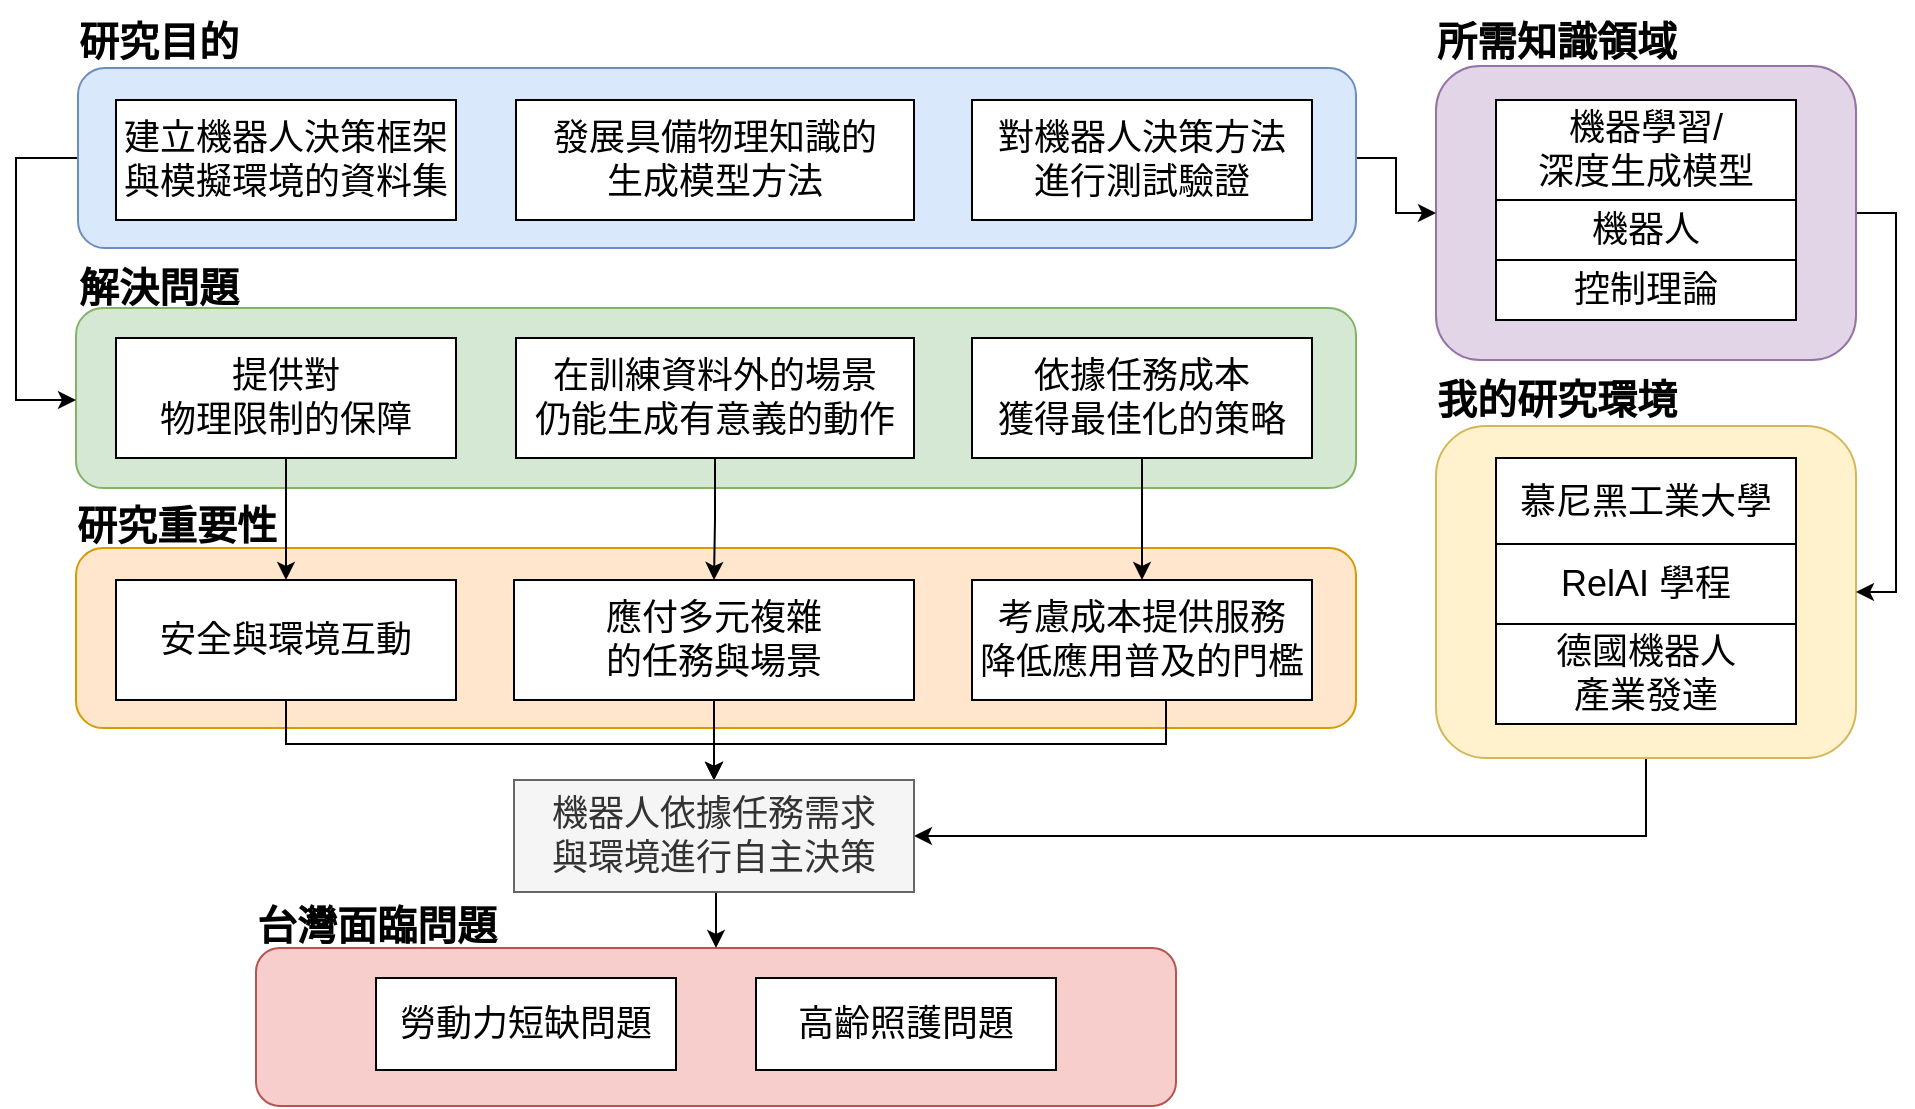 <mxfile version="26.0.8">
  <diagram name="Page-1" id="670VF1S9xeTWydn9UHZk">
    <mxGraphModel dx="1562" dy="857" grid="1" gridSize="10" guides="1" tooltips="1" connect="1" arrows="1" fold="1" page="1" pageScale="1" pageWidth="827" pageHeight="1169" math="0" shadow="0">
      <root>
        <mxCell id="0" />
        <mxCell id="1" parent="0" />
        <mxCell id="DQA1pnny6km0yf52TErZ-46" style="edgeStyle=orthogonalEdgeStyle;rounded=0;orthogonalLoop=1;jettySize=auto;html=1;exitX=0.5;exitY=1;exitDx=0;exitDy=0;entryX=1;entryY=0.5;entryDx=0;entryDy=0;" parent="1" source="DQA1pnny6km0yf52TErZ-40" target="DQA1pnny6km0yf52TErZ-10" edge="1">
          <mxGeometry relative="1" as="geometry" />
        </mxCell>
        <mxCell id="DQA1pnny6km0yf52TErZ-40" value="" style="rounded=1;whiteSpace=wrap;html=1;shadow=0;fillColor=#fff2cc;strokeColor=#d6b656;" parent="1" vertex="1">
          <mxGeometry x="780" y="313" width="210" height="166" as="geometry" />
        </mxCell>
        <mxCell id="DQA1pnny6km0yf52TErZ-45" style="edgeStyle=orthogonalEdgeStyle;rounded=0;orthogonalLoop=1;jettySize=auto;html=1;exitX=1;exitY=0.5;exitDx=0;exitDy=0;entryX=1;entryY=0.5;entryDx=0;entryDy=0;" parent="1" source="DQA1pnny6km0yf52TErZ-39" target="DQA1pnny6km0yf52TErZ-40" edge="1">
          <mxGeometry relative="1" as="geometry" />
        </mxCell>
        <mxCell id="DQA1pnny6km0yf52TErZ-39" value="" style="rounded=1;whiteSpace=wrap;html=1;shadow=0;fillColor=#e1d5e7;strokeColor=#9673a6;" parent="1" vertex="1">
          <mxGeometry x="780" y="133" width="210" height="147" as="geometry" />
        </mxCell>
        <mxCell id="DQA1pnny6km0yf52TErZ-30" value="" style="rounded=1;whiteSpace=wrap;html=1;shadow=0;fillColor=#f8cecc;strokeColor=#b85450;" parent="1" vertex="1">
          <mxGeometry x="190" y="574" width="460" height="79" as="geometry" />
        </mxCell>
        <mxCell id="DQA1pnny6km0yf52TErZ-23" value="" style="rounded=1;whiteSpace=wrap;html=1;shadow=0;fillColor=#ffe6cc;strokeColor=#d79b00;" parent="1" vertex="1">
          <mxGeometry x="100" y="374" width="640" height="90" as="geometry" />
        </mxCell>
        <mxCell id="DQA1pnny6km0yf52TErZ-20" value="" style="rounded=1;whiteSpace=wrap;html=1;shadow=0;fillColor=#d5e8d4;strokeColor=#82b366;" parent="1" vertex="1">
          <mxGeometry x="100" y="254" width="640" height="90" as="geometry" />
        </mxCell>
        <mxCell id="DQA1pnny6km0yf52TErZ-22" style="edgeStyle=orthogonalEdgeStyle;rounded=0;orthogonalLoop=1;jettySize=auto;html=1;exitX=0;exitY=0.5;exitDx=0;exitDy=0;entryX=0;entryY=0.5;entryDx=0;entryDy=0;" parent="1" source="DQA1pnny6km0yf52TErZ-19" target="DQA1pnny6km0yf52TErZ-20" edge="1">
          <mxGeometry relative="1" as="geometry">
            <Array as="points">
              <mxPoint x="70" y="179" />
              <mxPoint x="70" y="300" />
            </Array>
          </mxGeometry>
        </mxCell>
        <mxCell id="DQA1pnny6km0yf52TErZ-48" style="edgeStyle=orthogonalEdgeStyle;rounded=0;orthogonalLoop=1;jettySize=auto;html=1;exitX=1;exitY=0.5;exitDx=0;exitDy=0;entryX=0;entryY=0.5;entryDx=0;entryDy=0;" parent="1" source="DQA1pnny6km0yf52TErZ-19" target="DQA1pnny6km0yf52TErZ-39" edge="1">
          <mxGeometry relative="1" as="geometry" />
        </mxCell>
        <mxCell id="DQA1pnny6km0yf52TErZ-19" value="" style="rounded=1;whiteSpace=wrap;html=1;shadow=0;fillColor=#dae8fc;strokeColor=#6c8ebf;" parent="1" vertex="1">
          <mxGeometry x="101" y="134" width="639" height="90" as="geometry" />
        </mxCell>
        <mxCell id="DQA1pnny6km0yf52TErZ-24" style="edgeStyle=orthogonalEdgeStyle;rounded=0;orthogonalLoop=1;jettySize=auto;html=1;exitX=0.5;exitY=1;exitDx=0;exitDy=0;entryX=0.5;entryY=0;entryDx=0;entryDy=0;" parent="1" source="DQA1pnny6km0yf52TErZ-1" target="DQA1pnny6km0yf52TErZ-7" edge="1">
          <mxGeometry relative="1" as="geometry" />
        </mxCell>
        <mxCell id="DQA1pnny6km0yf52TErZ-1" value="&lt;font style=&quot;font-size: 18px;&quot;&gt;提供對&lt;br&gt;物理限制的保障&lt;/font&gt;" style="rounded=0;whiteSpace=wrap;html=1;" parent="1" vertex="1">
          <mxGeometry x="120" y="269" width="170" height="60" as="geometry" />
        </mxCell>
        <mxCell id="DQA1pnny6km0yf52TErZ-25" style="edgeStyle=orthogonalEdgeStyle;rounded=0;orthogonalLoop=1;jettySize=auto;html=1;exitX=0.5;exitY=1;exitDx=0;exitDy=0;entryX=0.5;entryY=0;entryDx=0;entryDy=0;" parent="1" source="DQA1pnny6km0yf52TErZ-2" target="DQA1pnny6km0yf52TErZ-8" edge="1">
          <mxGeometry relative="1" as="geometry" />
        </mxCell>
        <mxCell id="DQA1pnny6km0yf52TErZ-2" value="&lt;span style=&quot;font-size: 18px;&quot;&gt;在訓練資料外的場景&lt;br&gt;仍能生成有意義的動作&lt;/span&gt;" style="rounded=0;whiteSpace=wrap;html=1;" parent="1" vertex="1">
          <mxGeometry x="320" y="269" width="199" height="60" as="geometry" />
        </mxCell>
        <mxCell id="DQA1pnny6km0yf52TErZ-26" style="edgeStyle=orthogonalEdgeStyle;rounded=0;orthogonalLoop=1;jettySize=auto;html=1;exitX=0.5;exitY=1;exitDx=0;exitDy=0;entryX=0.5;entryY=0;entryDx=0;entryDy=0;" parent="1" source="DQA1pnny6km0yf52TErZ-3" target="DQA1pnny6km0yf52TErZ-9" edge="1">
          <mxGeometry relative="1" as="geometry" />
        </mxCell>
        <mxCell id="DQA1pnny6km0yf52TErZ-3" value="&lt;span style=&quot;font-size: 18px;&quot;&gt;依據任務成本&lt;br&gt;獲得最佳化的策略&lt;/span&gt;" style="rounded=0;whiteSpace=wrap;html=1;" parent="1" vertex="1">
          <mxGeometry x="548" y="269" width="170" height="60" as="geometry" />
        </mxCell>
        <mxCell id="DQA1pnny6km0yf52TErZ-4" value="&lt;span style=&quot;font-size: 18px;&quot;&gt;建立機器人決策框架&lt;br&gt;與模擬環境的資料集&lt;/span&gt;" style="rounded=0;whiteSpace=wrap;html=1;" parent="1" vertex="1">
          <mxGeometry x="120" y="150" width="170" height="60" as="geometry" />
        </mxCell>
        <mxCell id="DQA1pnny6km0yf52TErZ-5" value="&lt;span style=&quot;font-size: 18px;&quot;&gt;發展具備物理知識的&lt;br&gt;生成模型方法&lt;/span&gt;" style="rounded=0;whiteSpace=wrap;html=1;" parent="1" vertex="1">
          <mxGeometry x="320" y="150" width="199" height="60" as="geometry" />
        </mxCell>
        <mxCell id="DQA1pnny6km0yf52TErZ-6" value="&lt;span style=&quot;font-size: 18px;&quot;&gt;對機器人決策方法&lt;br&gt;進行測試驗證&lt;/span&gt;" style="rounded=0;whiteSpace=wrap;html=1;" parent="1" vertex="1">
          <mxGeometry x="548" y="150" width="170" height="60" as="geometry" />
        </mxCell>
        <mxCell id="DQA1pnny6km0yf52TErZ-31" style="edgeStyle=orthogonalEdgeStyle;rounded=0;orthogonalLoop=1;jettySize=auto;html=1;exitX=0.5;exitY=1;exitDx=0;exitDy=0;entryX=0.5;entryY=0;entryDx=0;entryDy=0;" parent="1" source="DQA1pnny6km0yf52TErZ-7" target="DQA1pnny6km0yf52TErZ-10" edge="1">
          <mxGeometry relative="1" as="geometry">
            <Array as="points">
              <mxPoint x="205" y="472" />
              <mxPoint x="419" y="472" />
            </Array>
          </mxGeometry>
        </mxCell>
        <mxCell id="DQA1pnny6km0yf52TErZ-7" value="&lt;span style=&quot;font-size: 18px;&quot;&gt;安全與環境互動&lt;/span&gt;" style="rounded=0;whiteSpace=wrap;html=1;" parent="1" vertex="1">
          <mxGeometry x="120" y="390" width="170" height="60" as="geometry" />
        </mxCell>
        <mxCell id="DQA1pnny6km0yf52TErZ-28" style="edgeStyle=orthogonalEdgeStyle;rounded=0;orthogonalLoop=1;jettySize=auto;html=1;exitX=0.5;exitY=1;exitDx=0;exitDy=0;entryX=0.5;entryY=0;entryDx=0;entryDy=0;" parent="1" source="DQA1pnny6km0yf52TErZ-8" target="DQA1pnny6km0yf52TErZ-10" edge="1">
          <mxGeometry relative="1" as="geometry" />
        </mxCell>
        <mxCell id="DQA1pnny6km0yf52TErZ-8" value="&lt;span style=&quot;font-size: 18px;&quot;&gt;應付多元複雜&lt;br&gt;的任務與場景&lt;/span&gt;" style="rounded=0;whiteSpace=wrap;html=1;" parent="1" vertex="1">
          <mxGeometry x="319" y="390" width="200" height="60" as="geometry" />
        </mxCell>
        <mxCell id="DQA1pnny6km0yf52TErZ-32" style="edgeStyle=orthogonalEdgeStyle;rounded=0;orthogonalLoop=1;jettySize=auto;html=1;exitX=0.5;exitY=1;exitDx=0;exitDy=0;entryX=0.5;entryY=0;entryDx=0;entryDy=0;" parent="1" source="DQA1pnny6km0yf52TErZ-9" target="DQA1pnny6km0yf52TErZ-10" edge="1">
          <mxGeometry relative="1" as="geometry">
            <Array as="points">
              <mxPoint x="645" y="472" />
              <mxPoint x="419" y="472" />
            </Array>
          </mxGeometry>
        </mxCell>
        <mxCell id="DQA1pnny6km0yf52TErZ-9" value="&lt;span style=&quot;font-size: 18px;&quot;&gt;考慮成本提供服務&lt;/span&gt;&lt;br&gt;&lt;span style=&quot;font-size: 18px;&quot;&gt;降低應用普及的門檻&lt;/span&gt;" style="rounded=0;whiteSpace=wrap;html=1;" parent="1" vertex="1">
          <mxGeometry x="548" y="390" width="170" height="60" as="geometry" />
        </mxCell>
        <mxCell id="DQA1pnny6km0yf52TErZ-50" style="edgeStyle=orthogonalEdgeStyle;rounded=0;orthogonalLoop=1;jettySize=auto;html=1;exitX=0.5;exitY=1;exitDx=0;exitDy=0;entryX=0.5;entryY=0;entryDx=0;entryDy=0;" parent="1" source="DQA1pnny6km0yf52TErZ-10" target="DQA1pnny6km0yf52TErZ-30" edge="1">
          <mxGeometry relative="1" as="geometry" />
        </mxCell>
        <mxCell id="DQA1pnny6km0yf52TErZ-10" value="&lt;span style=&quot;font-size: 18px;&quot;&gt;機器人依據任務需求&lt;br&gt;與環境進行自主決策&lt;/span&gt;" style="rounded=0;whiteSpace=wrap;html=1;fillColor=#f5f5f5;fontColor=#333333;strokeColor=#666666;" parent="1" vertex="1">
          <mxGeometry x="319" y="490" width="200" height="56" as="geometry" />
        </mxCell>
        <mxCell id="DQA1pnny6km0yf52TErZ-11" value="&lt;span style=&quot;font-size: 18px;&quot;&gt;機器學習/&lt;br&gt;深度生成模型&lt;/span&gt;" style="rounded=0;whiteSpace=wrap;html=1;" parent="1" vertex="1">
          <mxGeometry x="810" y="150" width="150" height="50" as="geometry" />
        </mxCell>
        <mxCell id="DQA1pnny6km0yf52TErZ-12" value="&lt;span style=&quot;font-size: 18px;&quot;&gt;機器人&lt;/span&gt;" style="rounded=0;whiteSpace=wrap;html=1;" parent="1" vertex="1">
          <mxGeometry x="810" y="200" width="150" height="30" as="geometry" />
        </mxCell>
        <mxCell id="DQA1pnny6km0yf52TErZ-13" value="&lt;span style=&quot;font-size: 18px;&quot;&gt;控制理論&lt;/span&gt;" style="rounded=0;whiteSpace=wrap;html=1;" parent="1" vertex="1">
          <mxGeometry x="810" y="230" width="150" height="30" as="geometry" />
        </mxCell>
        <mxCell id="DQA1pnny6km0yf52TErZ-14" value="&lt;span style=&quot;font-size: 18px;&quot;&gt;慕尼黑工業大學&lt;/span&gt;" style="rounded=0;whiteSpace=wrap;html=1;" parent="1" vertex="1">
          <mxGeometry x="810" y="329" width="150" height="43" as="geometry" />
        </mxCell>
        <mxCell id="DQA1pnny6km0yf52TErZ-15" value="&lt;span style=&quot;font-size: 18px;&quot;&gt;RelAI 學程&lt;/span&gt;" style="rounded=0;whiteSpace=wrap;html=1;" parent="1" vertex="1">
          <mxGeometry x="810" y="372" width="150" height="40" as="geometry" />
        </mxCell>
        <mxCell id="DQA1pnny6km0yf52TErZ-16" value="&lt;span style=&quot;font-size: 18px;&quot;&gt;德國機器人&lt;br&gt;產業發達&lt;/span&gt;" style="rounded=0;whiteSpace=wrap;html=1;" parent="1" vertex="1">
          <mxGeometry x="810" y="412" width="150" height="50" as="geometry" />
        </mxCell>
        <mxCell id="DQA1pnny6km0yf52TErZ-17" value="&lt;span style=&quot;font-size: 18px;&quot;&gt;勞動力短缺問題&lt;/span&gt;" style="rounded=0;whiteSpace=wrap;html=1;" parent="1" vertex="1">
          <mxGeometry x="250" y="589" width="150" height="46" as="geometry" />
        </mxCell>
        <mxCell id="DQA1pnny6km0yf52TErZ-18" value="&lt;span style=&quot;font-size: 18px;&quot;&gt;高齡照護問題&lt;/span&gt;" style="rounded=0;whiteSpace=wrap;html=1;" parent="1" vertex="1">
          <mxGeometry x="440" y="589" width="150" height="46" as="geometry" />
        </mxCell>
        <mxCell id="DQA1pnny6km0yf52TErZ-33" value="&lt;font style=&quot;font-size: 20px;&quot;&gt;&lt;b style=&quot;&quot;&gt;研究目的&lt;/b&gt;&lt;/font&gt;" style="text;html=1;align=center;verticalAlign=middle;resizable=0;points=[];autosize=1;strokeColor=none;fillColor=none;" parent="1" vertex="1">
          <mxGeometry x="91" y="100" width="100" height="40" as="geometry" />
        </mxCell>
        <mxCell id="DQA1pnny6km0yf52TErZ-34" value="&lt;span style=&quot;font-size: 20px;&quot;&gt;&lt;b&gt;解決問題&lt;/b&gt;&lt;/span&gt;" style="text;html=1;align=center;verticalAlign=middle;resizable=0;points=[];autosize=1;strokeColor=none;fillColor=none;" parent="1" vertex="1">
          <mxGeometry x="91" y="223" width="100" height="40" as="geometry" />
        </mxCell>
        <mxCell id="DQA1pnny6km0yf52TErZ-35" value="&lt;span style=&quot;font-size: 20px;&quot;&gt;&lt;b&gt;研究重要性&lt;/b&gt;&lt;/span&gt;" style="text;html=1;align=center;verticalAlign=middle;resizable=0;points=[];autosize=1;strokeColor=none;fillColor=none;" parent="1" vertex="1">
          <mxGeometry x="90" y="341.5" width="120" height="40" as="geometry" />
        </mxCell>
        <mxCell id="DQA1pnny6km0yf52TErZ-36" value="&lt;span style=&quot;font-size: 20px;&quot;&gt;&lt;b&gt;台灣面臨問題&lt;/b&gt;&lt;/span&gt;" style="text;html=1;align=center;verticalAlign=middle;resizable=0;points=[];autosize=1;strokeColor=none;fillColor=none;" parent="1" vertex="1">
          <mxGeometry x="180" y="542" width="140" height="40" as="geometry" />
        </mxCell>
        <mxCell id="DQA1pnny6km0yf52TErZ-41" value="&lt;font style=&quot;font-size: 20px;&quot;&gt;&lt;b style=&quot;&quot;&gt;所需知識&lt;/b&gt;&lt;/font&gt;&lt;b style=&quot;font-size: 20px;&quot;&gt;領域&lt;/b&gt;" style="text;html=1;align=center;verticalAlign=middle;resizable=0;points=[];autosize=1;strokeColor=none;fillColor=none;" parent="1" vertex="1">
          <mxGeometry x="770" y="100" width="140" height="40" as="geometry" />
        </mxCell>
        <mxCell id="DQA1pnny6km0yf52TErZ-42" value="&lt;span style=&quot;font-size: 20px;&quot;&gt;&lt;b&gt;我的研究環境&lt;/b&gt;&lt;/span&gt;" style="text;html=1;align=center;verticalAlign=middle;resizable=0;points=[];autosize=1;strokeColor=none;fillColor=none;" parent="1" vertex="1">
          <mxGeometry x="770" y="279" width="140" height="40" as="geometry" />
        </mxCell>
      </root>
    </mxGraphModel>
  </diagram>
</mxfile>
